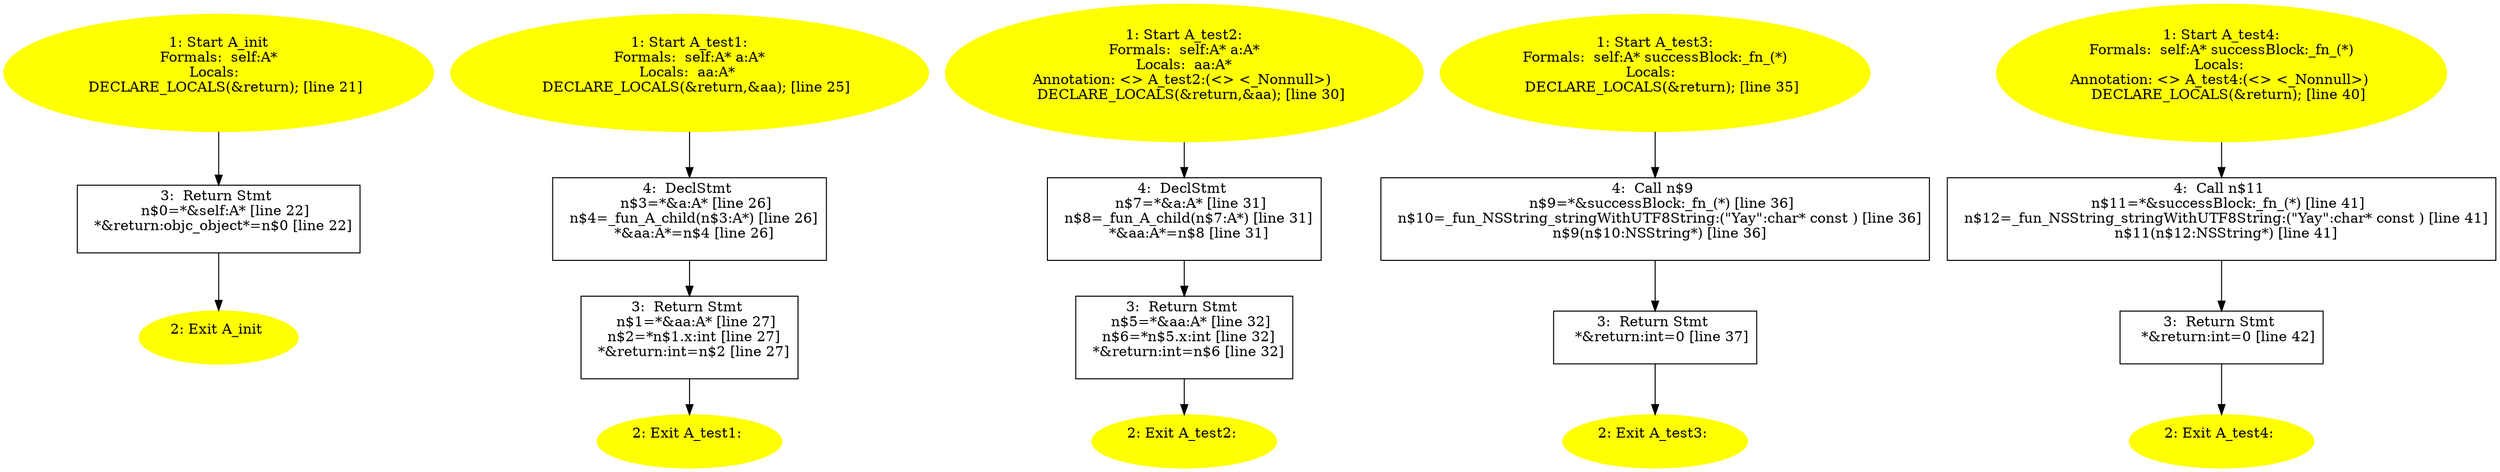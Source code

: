 /* @generated */
digraph iCFG {
"init#A#instance.eee79aaaddd644404e17691a7e7d809a_1" [label="1: Start A_init\nFormals:  self:A*\nLocals:  \n   DECLARE_LOCALS(&return); [line 21]\n " color=yellow style=filled]
	

	 "init#A#instance.eee79aaaddd644404e17691a7e7d809a_1" -> "init#A#instance.eee79aaaddd644404e17691a7e7d809a_3" ;
"init#A#instance.eee79aaaddd644404e17691a7e7d809a_2" [label="2: Exit A_init \n  " color=yellow style=filled]
	

"init#A#instance.eee79aaaddd644404e17691a7e7d809a_3" [label="3:  Return Stmt \n   n$0=*&self:A* [line 22]\n  *&return:objc_object*=n$0 [line 22]\n " shape="box"]
	

	 "init#A#instance.eee79aaaddd644404e17691a7e7d809a_3" -> "init#A#instance.eee79aaaddd644404e17691a7e7d809a_2" ;
"test1:#A#instance.ebd5eea0b404af619c50927f18bab354_1" [label="1: Start A_test1:\nFormals:  self:A* a:A*\nLocals:  aa:A* \n   DECLARE_LOCALS(&return,&aa); [line 25]\n " color=yellow style=filled]
	

	 "test1:#A#instance.ebd5eea0b404af619c50927f18bab354_1" -> "test1:#A#instance.ebd5eea0b404af619c50927f18bab354_4" ;
"test1:#A#instance.ebd5eea0b404af619c50927f18bab354_2" [label="2: Exit A_test1: \n  " color=yellow style=filled]
	

"test1:#A#instance.ebd5eea0b404af619c50927f18bab354_3" [label="3:  Return Stmt \n   n$1=*&aa:A* [line 27]\n  n$2=*n$1.x:int [line 27]\n  *&return:int=n$2 [line 27]\n " shape="box"]
	

	 "test1:#A#instance.ebd5eea0b404af619c50927f18bab354_3" -> "test1:#A#instance.ebd5eea0b404af619c50927f18bab354_2" ;
"test1:#A#instance.ebd5eea0b404af619c50927f18bab354_4" [label="4:  DeclStmt \n   n$3=*&a:A* [line 26]\n  n$4=_fun_A_child(n$3:A*) [line 26]\n  *&aa:A*=n$4 [line 26]\n " shape="box"]
	

	 "test1:#A#instance.ebd5eea0b404af619c50927f18bab354_4" -> "test1:#A#instance.ebd5eea0b404af619c50927f18bab354_3" ;
"test2:#A#instance.da747e16db8f3c52e20363adcaf73615_1" [label="1: Start A_test2:\nFormals:  self:A* a:A*\nLocals:  aa:A*\nAnnotation: <> A_test2:(<> <_Nonnull>) \n   DECLARE_LOCALS(&return,&aa); [line 30]\n " color=yellow style=filled]
	

	 "test2:#A#instance.da747e16db8f3c52e20363adcaf73615_1" -> "test2:#A#instance.da747e16db8f3c52e20363adcaf73615_4" ;
"test2:#A#instance.da747e16db8f3c52e20363adcaf73615_2" [label="2: Exit A_test2: \n  " color=yellow style=filled]
	

"test2:#A#instance.da747e16db8f3c52e20363adcaf73615_3" [label="3:  Return Stmt \n   n$5=*&aa:A* [line 32]\n  n$6=*n$5.x:int [line 32]\n  *&return:int=n$6 [line 32]\n " shape="box"]
	

	 "test2:#A#instance.da747e16db8f3c52e20363adcaf73615_3" -> "test2:#A#instance.da747e16db8f3c52e20363adcaf73615_2" ;
"test2:#A#instance.da747e16db8f3c52e20363adcaf73615_4" [label="4:  DeclStmt \n   n$7=*&a:A* [line 31]\n  n$8=_fun_A_child(n$7:A*) [line 31]\n  *&aa:A*=n$8 [line 31]\n " shape="box"]
	

	 "test2:#A#instance.da747e16db8f3c52e20363adcaf73615_4" -> "test2:#A#instance.da747e16db8f3c52e20363adcaf73615_3" ;
"test3:#A#instance.28bc2df8df797b21818dc2037239f326_1" [label="1: Start A_test3:\nFormals:  self:A* successBlock:_fn_(*)\nLocals:  \n   DECLARE_LOCALS(&return); [line 35]\n " color=yellow style=filled]
	

	 "test3:#A#instance.28bc2df8df797b21818dc2037239f326_1" -> "test3:#A#instance.28bc2df8df797b21818dc2037239f326_4" ;
"test3:#A#instance.28bc2df8df797b21818dc2037239f326_2" [label="2: Exit A_test3: \n  " color=yellow style=filled]
	

"test3:#A#instance.28bc2df8df797b21818dc2037239f326_3" [label="3:  Return Stmt \n   *&return:int=0 [line 37]\n " shape="box"]
	

	 "test3:#A#instance.28bc2df8df797b21818dc2037239f326_3" -> "test3:#A#instance.28bc2df8df797b21818dc2037239f326_2" ;
"test3:#A#instance.28bc2df8df797b21818dc2037239f326_4" [label="4:  Call n$9 \n   n$9=*&successBlock:_fn_(*) [line 36]\n  n$10=_fun_NSString_stringWithUTF8String:(\"Yay\":char* const ) [line 36]\n  n$9(n$10:NSString*) [line 36]\n " shape="box"]
	

	 "test3:#A#instance.28bc2df8df797b21818dc2037239f326_4" -> "test3:#A#instance.28bc2df8df797b21818dc2037239f326_3" ;
"test4:#A#instance.718a300d6fa63609a70f22221a548ee5_1" [label="1: Start A_test4:\nFormals:  self:A* successBlock:_fn_(*)\nLocals: \nAnnotation: <> A_test4:(<> <_Nonnull>) \n   DECLARE_LOCALS(&return); [line 40]\n " color=yellow style=filled]
	

	 "test4:#A#instance.718a300d6fa63609a70f22221a548ee5_1" -> "test4:#A#instance.718a300d6fa63609a70f22221a548ee5_4" ;
"test4:#A#instance.718a300d6fa63609a70f22221a548ee5_2" [label="2: Exit A_test4: \n  " color=yellow style=filled]
	

"test4:#A#instance.718a300d6fa63609a70f22221a548ee5_3" [label="3:  Return Stmt \n   *&return:int=0 [line 42]\n " shape="box"]
	

	 "test4:#A#instance.718a300d6fa63609a70f22221a548ee5_3" -> "test4:#A#instance.718a300d6fa63609a70f22221a548ee5_2" ;
"test4:#A#instance.718a300d6fa63609a70f22221a548ee5_4" [label="4:  Call n$11 \n   n$11=*&successBlock:_fn_(*) [line 41]\n  n$12=_fun_NSString_stringWithUTF8String:(\"Yay\":char* const ) [line 41]\n  n$11(n$12:NSString*) [line 41]\n " shape="box"]
	

	 "test4:#A#instance.718a300d6fa63609a70f22221a548ee5_4" -> "test4:#A#instance.718a300d6fa63609a70f22221a548ee5_3" ;
}
